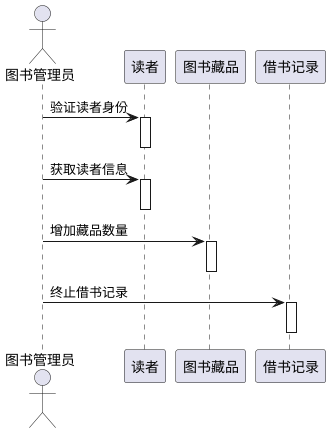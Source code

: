 @startuml

actor 图书管理员
participant "读者" as A
participant "图书藏品" as B
participant "借书记录" as C


图书管理员 -> A: 验证读者身份
activate A
deactivate A

图书管理员 -> A:获取读者信息
activate A
deactivate A

图书管理员 -> B:增加藏品数量
activate B
deactivate B

图书管理员 -> C:终止借书记录
activate C
deactivate C


@enduml